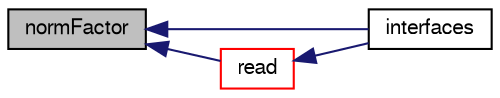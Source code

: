digraph "normFactor"
{
  bgcolor="transparent";
  edge [fontname="FreeSans",fontsize="10",labelfontname="FreeSans",labelfontsize="10"];
  node [fontname="FreeSans",fontsize="10",shape=record];
  rankdir="LR";
  Node458 [label="normFactor",height=0.2,width=0.4,color="black", fillcolor="grey75", style="filled", fontcolor="black"];
  Node458 -> Node459 [dir="back",color="midnightblue",fontsize="10",style="solid",fontname="FreeSans"];
  Node459 [label="interfaces",height=0.2,width=0.4,color="black",URL="$a26886.html#a2ba99f918fda64bcee6b76ee1932a304"];
  Node458 -> Node460 [dir="back",color="midnightblue",fontsize="10",style="solid",fontname="FreeSans"];
  Node460 [label="read",height=0.2,width=0.4,color="red",URL="$a26886.html#aa9b8764750bd9ff67ca32b6551dc7847",tooltip="Read and reset the solver parameters from the given stream. "];
  Node460 -> Node459 [dir="back",color="midnightblue",fontsize="10",style="solid",fontname="FreeSans"];
}
